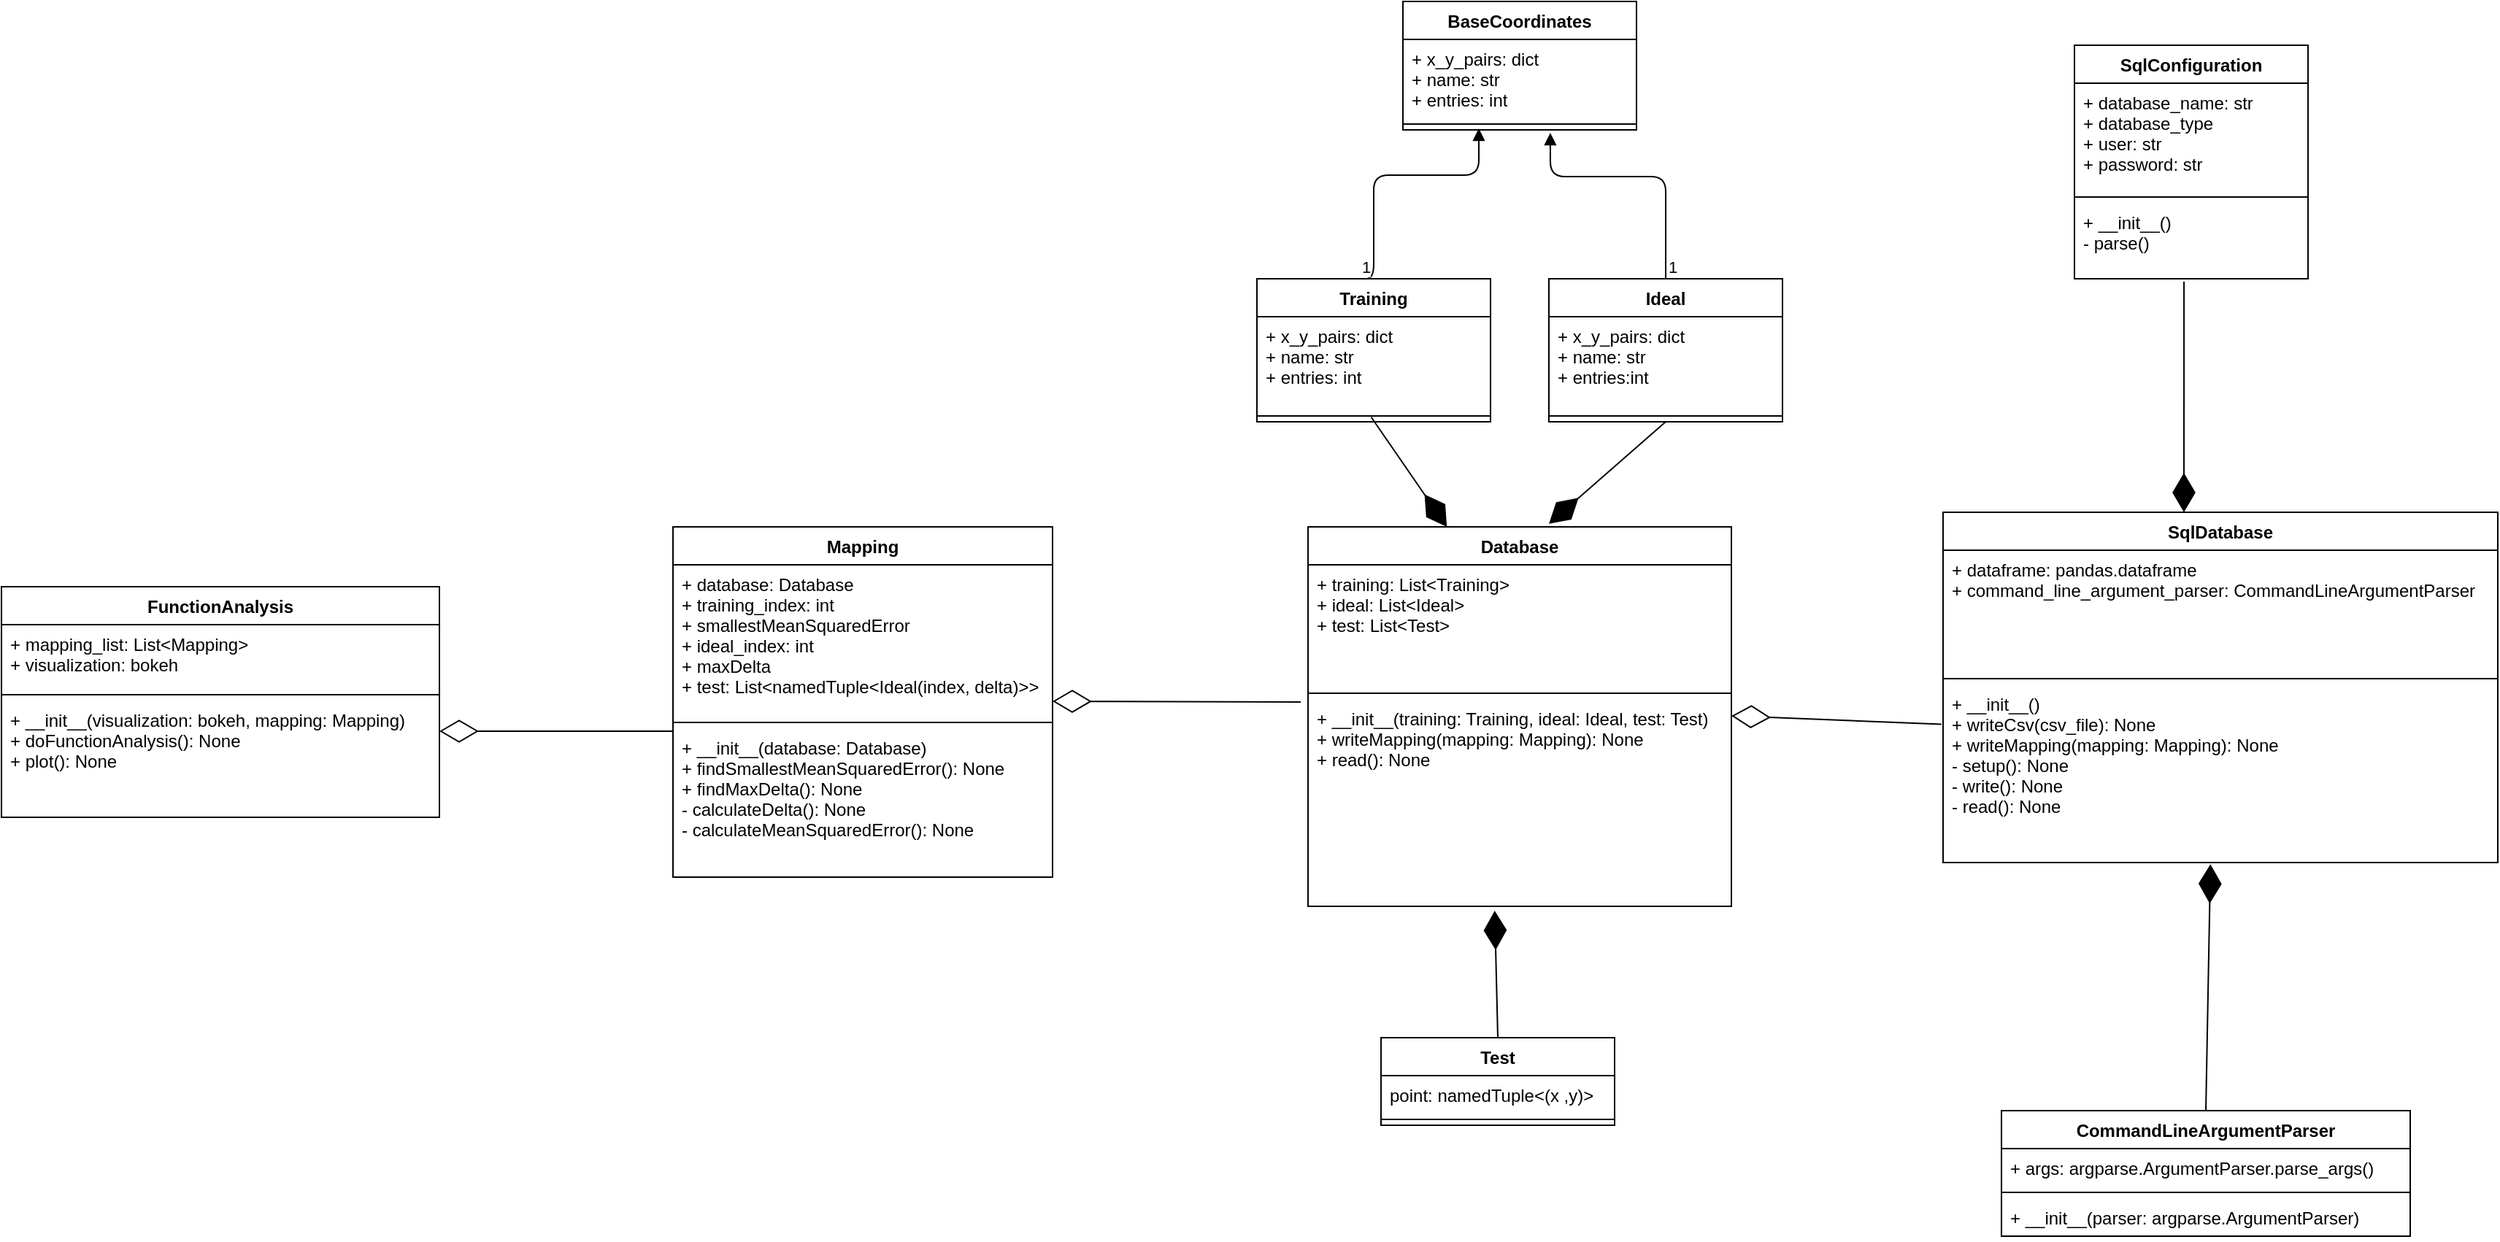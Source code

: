 <mxfile>
    <diagram id="WgBWYfMRB0fb9FVuISgu" name="Page-1">
        <mxGraphModel dx="2481" dy="2474" grid="1" gridSize="10" guides="1" tooltips="1" connect="1" arrows="1" fold="1" page="1" pageScale="1" pageWidth="850" pageHeight="1100" math="0" shadow="0">
            <root>
                <mxCell id="0"/>
                <mxCell id="1" parent="0"/>
                <mxCell id="2" value="SqlDatabase" style="swimlane;fontStyle=1;align=center;verticalAlign=top;childLayout=stackLayout;horizontal=1;startSize=26;horizontalStack=0;resizeParent=1;resizeParentMax=0;resizeLast=0;collapsible=1;marginBottom=0;" vertex="1" parent="1">
                    <mxGeometry x="550" y="180" width="380" height="240" as="geometry"/>
                </mxCell>
                <mxCell id="3" value="+ dataframe: pandas.dataframe&#10;+ command_line_argument_parser: CommandLineArgumentParser" style="text;strokeColor=none;fillColor=none;align=left;verticalAlign=top;spacingLeft=4;spacingRight=4;overflow=hidden;rotatable=0;points=[[0,0.5],[1,0.5]];portConstraint=eastwest;" vertex="1" parent="2">
                    <mxGeometry y="26" width="380" height="84" as="geometry"/>
                </mxCell>
                <mxCell id="4" value="" style="line;strokeWidth=1;fillColor=none;align=left;verticalAlign=middle;spacingTop=-1;spacingLeft=3;spacingRight=3;rotatable=0;labelPosition=right;points=[];portConstraint=eastwest;strokeColor=inherit;" vertex="1" parent="2">
                    <mxGeometry y="110" width="380" height="8" as="geometry"/>
                </mxCell>
                <mxCell id="5" value="+ __init__()&#10;+ writeCsv(csv_file): None&#10;+ writeMapping(mapping: Mapping): None&#10;- setup(): None&#10;- write(): None&#10;- read(): None " style="text;strokeColor=none;fillColor=none;align=left;verticalAlign=top;spacingLeft=4;spacingRight=4;overflow=hidden;rotatable=0;points=[[0,0.5],[1,0.5]];portConstraint=eastwest;" vertex="1" parent="2">
                    <mxGeometry y="118" width="380" height="122" as="geometry"/>
                </mxCell>
                <mxCell id="6" value="Database" style="swimlane;fontStyle=1;align=center;verticalAlign=top;childLayout=stackLayout;horizontal=1;startSize=26;horizontalStack=0;resizeParent=1;resizeParentMax=0;resizeLast=0;collapsible=1;marginBottom=0;" vertex="1" parent="1">
                    <mxGeometry x="115" y="190" width="290" height="260" as="geometry"/>
                </mxCell>
                <mxCell id="7" value="+ training: List&lt;Training&gt;&#10;+ ideal: List&lt;Ideal&gt;&#10;+ test: List&lt;Test&gt;" style="text;strokeColor=none;fillColor=none;align=left;verticalAlign=top;spacingLeft=4;spacingRight=4;overflow=hidden;rotatable=0;points=[[0,0.5],[1,0.5]];portConstraint=eastwest;" vertex="1" parent="6">
                    <mxGeometry y="26" width="290" height="84" as="geometry"/>
                </mxCell>
                <mxCell id="8" value="" style="line;strokeWidth=1;fillColor=none;align=left;verticalAlign=middle;spacingTop=-1;spacingLeft=3;spacingRight=3;rotatable=0;labelPosition=right;points=[];portConstraint=eastwest;strokeColor=inherit;" vertex="1" parent="6">
                    <mxGeometry y="110" width="290" height="8" as="geometry"/>
                </mxCell>
                <mxCell id="9" value="+ __init__(training: Training, ideal: Ideal, test: Test)&#10;+ writeMapping(mapping: Mapping): None&#10;+ read(): None" style="text;strokeColor=none;fillColor=none;align=left;verticalAlign=top;spacingLeft=4;spacingRight=4;overflow=hidden;rotatable=0;points=[[0,0.5],[1,0.5]];portConstraint=eastwest;" vertex="1" parent="6">
                    <mxGeometry y="118" width="290" height="142" as="geometry"/>
                </mxCell>
                <mxCell id="12" value="CommandLineArgumentParser" style="swimlane;fontStyle=1;align=center;verticalAlign=top;childLayout=stackLayout;horizontal=1;startSize=26;horizontalStack=0;resizeParent=1;resizeParentMax=0;resizeLast=0;collapsible=1;marginBottom=0;" vertex="1" parent="1">
                    <mxGeometry x="590" y="590" width="280" height="86" as="geometry"/>
                </mxCell>
                <mxCell id="13" value="+ args: argparse.ArgumentParser.parse_args()" style="text;strokeColor=none;fillColor=none;align=left;verticalAlign=top;spacingLeft=4;spacingRight=4;overflow=hidden;rotatable=0;points=[[0,0.5],[1,0.5]];portConstraint=eastwest;" vertex="1" parent="12">
                    <mxGeometry y="26" width="280" height="26" as="geometry"/>
                </mxCell>
                <mxCell id="14" value="" style="line;strokeWidth=1;fillColor=none;align=left;verticalAlign=middle;spacingTop=-1;spacingLeft=3;spacingRight=3;rotatable=0;labelPosition=right;points=[];portConstraint=eastwest;strokeColor=inherit;" vertex="1" parent="12">
                    <mxGeometry y="52" width="280" height="8" as="geometry"/>
                </mxCell>
                <mxCell id="15" value="+ __init__(parser: argparse.ArgumentParser)" style="text;strokeColor=none;fillColor=none;align=left;verticalAlign=top;spacingLeft=4;spacingRight=4;overflow=hidden;rotatable=0;points=[[0,0.5],[1,0.5]];portConstraint=eastwest;" vertex="1" parent="12">
                    <mxGeometry y="60" width="280" height="26" as="geometry"/>
                </mxCell>
                <mxCell id="16" value="Mapping" style="swimlane;fontStyle=1;align=center;verticalAlign=top;childLayout=stackLayout;horizontal=1;startSize=26;horizontalStack=0;resizeParent=1;resizeParentMax=0;resizeLast=0;collapsible=1;marginBottom=0;" vertex="1" parent="1">
                    <mxGeometry x="-320" y="190" width="260" height="240" as="geometry"/>
                </mxCell>
                <mxCell id="17" value="+ database: Database&#10;+ training_index: int&#10;+ smallestMeanSquaredError&#10;+ ideal_index: int&#10;+ maxDelta&#10;+ test: List&lt;namedTuple&lt;Ideal(index, delta)&gt;&gt;" style="text;strokeColor=none;fillColor=none;align=left;verticalAlign=top;spacingLeft=4;spacingRight=4;overflow=hidden;rotatable=0;points=[[0,0.5],[1,0.5]];portConstraint=eastwest;" vertex="1" parent="16">
                    <mxGeometry y="26" width="260" height="104" as="geometry"/>
                </mxCell>
                <mxCell id="18" value="" style="line;strokeWidth=1;fillColor=none;align=left;verticalAlign=middle;spacingTop=-1;spacingLeft=3;spacingRight=3;rotatable=0;labelPosition=right;points=[];portConstraint=eastwest;strokeColor=inherit;" vertex="1" parent="16">
                    <mxGeometry y="130" width="260" height="8" as="geometry"/>
                </mxCell>
                <mxCell id="19" value="+ __init__(database: Database)&#10;+ findSmallestMeanSquaredError(): None&#10;+ findMaxDelta(): None&#10;- calculateDelta(): None&#10;- calculateMeanSquaredError(): None" style="text;strokeColor=none;fillColor=none;align=left;verticalAlign=top;spacingLeft=4;spacingRight=4;overflow=hidden;rotatable=0;points=[[0,0.5],[1,0.5]];portConstraint=eastwest;" vertex="1" parent="16">
                    <mxGeometry y="138" width="260" height="102" as="geometry"/>
                </mxCell>
                <mxCell id="20" value="FunctionAnalysis" style="swimlane;fontStyle=1;align=center;verticalAlign=top;childLayout=stackLayout;horizontal=1;startSize=26;horizontalStack=0;resizeParent=1;resizeParentMax=0;resizeLast=0;collapsible=1;marginBottom=0;" vertex="1" parent="1">
                    <mxGeometry x="-780" y="231" width="300" height="158" as="geometry"/>
                </mxCell>
                <mxCell id="21" value="+ mapping_list: List&lt;Mapping&gt;&#10;+ visualization: bokeh" style="text;strokeColor=none;fillColor=none;align=left;verticalAlign=top;spacingLeft=4;spacingRight=4;overflow=hidden;rotatable=0;points=[[0,0.5],[1,0.5]];portConstraint=eastwest;" vertex="1" parent="20">
                    <mxGeometry y="26" width="300" height="44" as="geometry"/>
                </mxCell>
                <mxCell id="22" value="" style="line;strokeWidth=1;fillColor=none;align=left;verticalAlign=middle;spacingTop=-1;spacingLeft=3;spacingRight=3;rotatable=0;labelPosition=right;points=[];portConstraint=eastwest;strokeColor=inherit;" vertex="1" parent="20">
                    <mxGeometry y="70" width="300" height="8" as="geometry"/>
                </mxCell>
                <mxCell id="23" value="+ __init__(visualization: bokeh, mapping: Mapping)&#10;+ doFunctionAnalysis(): None&#10;+ plot(): None" style="text;strokeColor=none;fillColor=none;align=left;verticalAlign=top;spacingLeft=4;spacingRight=4;overflow=hidden;rotatable=0;points=[[0,0.5],[1,0.5]];portConstraint=eastwest;" vertex="1" parent="20">
                    <mxGeometry y="78" width="300" height="80" as="geometry"/>
                </mxCell>
                <mxCell id="24" value="Training" style="swimlane;fontStyle=1;align=center;verticalAlign=top;childLayout=stackLayout;horizontal=1;startSize=26;horizontalStack=0;resizeParent=1;resizeParentMax=0;resizeLast=0;collapsible=1;marginBottom=0;" vertex="1" parent="1">
                    <mxGeometry x="80" y="20" width="160" height="98" as="geometry"/>
                </mxCell>
                <mxCell id="47" value="" style="endArrow=block;endFill=1;html=1;edgeStyle=orthogonalEdgeStyle;align=left;verticalAlign=top;entryX=0.325;entryY=1.115;entryDx=0;entryDy=0;entryPerimeter=0;" edge="1" parent="24">
                    <mxGeometry x="-1" relative="1" as="geometry">
                        <mxPoint x="70" as="sourcePoint"/>
                        <mxPoint x="152" y="-103.01" as="targetPoint"/>
                        <Array as="points">
                            <mxPoint x="80"/>
                            <mxPoint x="80" y="-71"/>
                        </Array>
                    </mxGeometry>
                </mxCell>
                <mxCell id="48" value="1" style="edgeLabel;resizable=0;html=1;align=left;verticalAlign=bottom;" connectable="0" vertex="1" parent="47">
                    <mxGeometry x="-1" relative="1" as="geometry"/>
                </mxCell>
                <mxCell id="25" value="+ x_y_pairs: dict&#10;+ name: str&#10;+ entries: int" style="text;strokeColor=none;fillColor=none;align=left;verticalAlign=top;spacingLeft=4;spacingRight=4;overflow=hidden;rotatable=0;points=[[0,0.5],[1,0.5]];portConstraint=eastwest;" vertex="1" parent="24">
                    <mxGeometry y="26" width="160" height="64" as="geometry"/>
                </mxCell>
                <mxCell id="26" value="" style="line;strokeWidth=1;fillColor=none;align=left;verticalAlign=middle;spacingTop=-1;spacingLeft=3;spacingRight=3;rotatable=0;labelPosition=right;points=[];portConstraint=eastwest;strokeColor=inherit;" vertex="1" parent="24">
                    <mxGeometry y="90" width="160" height="8" as="geometry"/>
                </mxCell>
                <mxCell id="28" value="Ideal" style="swimlane;fontStyle=1;align=center;verticalAlign=top;childLayout=stackLayout;horizontal=1;startSize=26;horizontalStack=0;resizeParent=1;resizeParentMax=0;resizeLast=0;collapsible=1;marginBottom=0;" vertex="1" parent="1">
                    <mxGeometry x="280" y="20" width="160" height="98" as="geometry"/>
                </mxCell>
                <mxCell id="29" value="+ x_y_pairs: dict&#10;+ name: str&#10;+ entries:int" style="text;strokeColor=none;fillColor=none;align=left;verticalAlign=top;spacingLeft=4;spacingRight=4;overflow=hidden;rotatable=0;points=[[0,0.5],[1,0.5]];portConstraint=eastwest;" vertex="1" parent="28">
                    <mxGeometry y="26" width="160" height="64" as="geometry"/>
                </mxCell>
                <mxCell id="30" value="" style="line;strokeWidth=1;fillColor=none;align=left;verticalAlign=middle;spacingTop=-1;spacingLeft=3;spacingRight=3;rotatable=0;labelPosition=right;points=[];portConstraint=eastwest;strokeColor=inherit;" vertex="1" parent="28">
                    <mxGeometry y="90" width="160" height="8" as="geometry"/>
                </mxCell>
                <mxCell id="49" value="" style="endArrow=block;endFill=1;html=1;edgeStyle=orthogonalEdgeStyle;align=left;verticalAlign=top;entryX=0.631;entryY=1.231;entryDx=0;entryDy=0;entryPerimeter=0;" edge="1" parent="28">
                    <mxGeometry x="-1" relative="1" as="geometry">
                        <mxPoint x="80" as="sourcePoint"/>
                        <mxPoint x="0.96" y="-99.994" as="targetPoint"/>
                        <Array as="points">
                            <mxPoint x="80" y="-70"/>
                            <mxPoint x="1" y="-70"/>
                        </Array>
                    </mxGeometry>
                </mxCell>
                <mxCell id="50" value="1" style="edgeLabel;resizable=0;html=1;align=left;verticalAlign=bottom;" connectable="0" vertex="1" parent="49">
                    <mxGeometry x="-1" relative="1" as="geometry"/>
                </mxCell>
                <mxCell id="32" value="Test" style="swimlane;fontStyle=1;align=center;verticalAlign=top;childLayout=stackLayout;horizontal=1;startSize=26;horizontalStack=0;resizeParent=1;resizeParentMax=0;resizeLast=0;collapsible=1;marginBottom=0;" vertex="1" parent="1">
                    <mxGeometry x="165" y="540" width="160" height="60" as="geometry"/>
                </mxCell>
                <mxCell id="33" value="point: namedTuple&lt;(x ,y)&gt;" style="text;strokeColor=none;fillColor=none;align=left;verticalAlign=top;spacingLeft=4;spacingRight=4;overflow=hidden;rotatable=0;points=[[0,0.5],[1,0.5]];portConstraint=eastwest;" vertex="1" parent="32">
                    <mxGeometry y="26" width="160" height="26" as="geometry"/>
                </mxCell>
                <mxCell id="34" value="" style="line;strokeWidth=1;fillColor=none;align=left;verticalAlign=middle;spacingTop=-1;spacingLeft=3;spacingRight=3;rotatable=0;labelPosition=right;points=[];portConstraint=eastwest;strokeColor=inherit;" vertex="1" parent="32">
                    <mxGeometry y="52" width="160" height="8" as="geometry"/>
                </mxCell>
                <mxCell id="36" value="BaseCoordinates" style="swimlane;fontStyle=1;align=center;verticalAlign=top;childLayout=stackLayout;horizontal=1;startSize=26;horizontalStack=0;resizeParent=1;resizeParentMax=0;resizeLast=0;collapsible=1;marginBottom=0;" vertex="1" parent="1">
                    <mxGeometry x="180" y="-170" width="160" height="88" as="geometry"/>
                </mxCell>
                <mxCell id="37" value="+ x_y_pairs: dict&#10;+ name: str&#10;+ entries: int" style="text;strokeColor=none;fillColor=none;align=left;verticalAlign=top;spacingLeft=4;spacingRight=4;overflow=hidden;rotatable=0;points=[[0,0.5],[1,0.5]];portConstraint=eastwest;" vertex="1" parent="36">
                    <mxGeometry y="26" width="160" height="54" as="geometry"/>
                </mxCell>
                <mxCell id="38" value="" style="line;strokeWidth=1;fillColor=none;align=left;verticalAlign=middle;spacingTop=-1;spacingLeft=3;spacingRight=3;rotatable=0;labelPosition=right;points=[];portConstraint=eastwest;strokeColor=inherit;" vertex="1" parent="36">
                    <mxGeometry y="80" width="160" height="8" as="geometry"/>
                </mxCell>
                <mxCell id="40" value="SqlConfiguration" style="swimlane;fontStyle=1;align=center;verticalAlign=top;childLayout=stackLayout;horizontal=1;startSize=26;horizontalStack=0;resizeParent=1;resizeParentMax=0;resizeLast=0;collapsible=1;marginBottom=0;" vertex="1" parent="1">
                    <mxGeometry x="640" y="-140" width="160" height="160" as="geometry"/>
                </mxCell>
                <mxCell id="41" value="+ database_name: str&#10;+ database_type&#10;+ user: str&#10;+ password: str" style="text;strokeColor=none;fillColor=none;align=left;verticalAlign=top;spacingLeft=4;spacingRight=4;overflow=hidden;rotatable=0;points=[[0,0.5],[1,0.5]];portConstraint=eastwest;" vertex="1" parent="40">
                    <mxGeometry y="26" width="160" height="74" as="geometry"/>
                </mxCell>
                <mxCell id="42" value="" style="line;strokeWidth=1;fillColor=none;align=left;verticalAlign=middle;spacingTop=-1;spacingLeft=3;spacingRight=3;rotatable=0;labelPosition=right;points=[];portConstraint=eastwest;strokeColor=inherit;" vertex="1" parent="40">
                    <mxGeometry y="100" width="160" height="8" as="geometry"/>
                </mxCell>
                <mxCell id="43" value="+ __init__()&#10;- parse()" style="text;strokeColor=none;fillColor=none;align=left;verticalAlign=top;spacingLeft=4;spacingRight=4;overflow=hidden;rotatable=0;points=[[0,0.5],[1,0.5]];portConstraint=eastwest;" vertex="1" parent="40">
                    <mxGeometry y="108" width="160" height="52" as="geometry"/>
                </mxCell>
                <mxCell id="51" value="" style="endArrow=diamondThin;endFill=1;endSize=24;html=1;entryX=0.328;entryY=0;entryDx=0;entryDy=0;entryPerimeter=0;exitX=0.489;exitY=0.592;exitDx=0;exitDy=0;exitPerimeter=0;" edge="1" parent="1" source="26" target="6">
                    <mxGeometry width="160" relative="1" as="geometry">
                        <mxPoint x="155" y="160" as="sourcePoint"/>
                        <mxPoint x="220" y="180" as="targetPoint"/>
                    </mxGeometry>
                </mxCell>
                <mxCell id="52" value="" style="endArrow=diamondThin;endFill=1;endSize=24;html=1;entryX=0.569;entryY=-0.008;entryDx=0;entryDy=0;entryPerimeter=0;exitX=0.5;exitY=1;exitDx=0;exitDy=0;" edge="1" parent="1" source="28" target="6">
                    <mxGeometry width="160" relative="1" as="geometry">
                        <mxPoint x="351.04" y="146.99" as="sourcePoint"/>
                        <mxPoint x="340" y="140" as="targetPoint"/>
                    </mxGeometry>
                </mxCell>
                <mxCell id="53" value="" style="endArrow=diamondThin;endFill=1;endSize=24;html=1;exitX=0.5;exitY=0;exitDx=0;exitDy=0;entryX=0.441;entryY=1.021;entryDx=0;entryDy=0;entryPerimeter=0;" edge="1" parent="1" source="32" target="9">
                    <mxGeometry width="160" relative="1" as="geometry">
                        <mxPoint x="80.0" y="489.0" as="sourcePoint"/>
                        <mxPoint x="135.08" y="570.01" as="targetPoint"/>
                    </mxGeometry>
                </mxCell>
                <mxCell id="55" value="" style="endArrow=diamondThin;endFill=0;endSize=24;html=1;exitX=0;exitY=0.02;exitDx=0;exitDy=0;exitPerimeter=0;" edge="1" parent="1" source="19">
                    <mxGeometry width="160" relative="1" as="geometry">
                        <mxPoint x="-390" y="330" as="sourcePoint"/>
                        <mxPoint x="-480" y="330" as="targetPoint"/>
                    </mxGeometry>
                </mxCell>
                <mxCell id="56" value="" style="endArrow=diamondThin;endFill=0;endSize=24;html=1;" edge="1" parent="1">
                    <mxGeometry width="160" relative="1" as="geometry">
                        <mxPoint x="110" y="310" as="sourcePoint"/>
                        <mxPoint x="-60" y="309.5" as="targetPoint"/>
                    </mxGeometry>
                </mxCell>
                <mxCell id="57" value="" style="endArrow=diamondThin;endFill=1;endSize=24;html=1;exitX=0.469;exitY=1.038;exitDx=0;exitDy=0;exitPerimeter=0;" edge="1" parent="1" source="43">
                    <mxGeometry width="160" relative="1" as="geometry">
                        <mxPoint x="785.51" y="72.07" as="sourcePoint"/>
                        <mxPoint x="715" y="180" as="targetPoint"/>
                    </mxGeometry>
                </mxCell>
                <mxCell id="58" value="" style="endArrow=diamondThin;endFill=1;endSize=24;html=1;entryX=0.482;entryY=1.009;entryDx=0;entryDy=0;entryPerimeter=0;exitX=0.5;exitY=0;exitDx=0;exitDy=0;" edge="1" parent="1" source="12" target="5">
                    <mxGeometry width="160" relative="1" as="geometry">
                        <mxPoint x="700.56" y="469.998" as="sourcePoint"/>
                        <mxPoint x="700.0" y="584.01" as="targetPoint"/>
                    </mxGeometry>
                </mxCell>
                <mxCell id="60" value="" style="endArrow=diamondThin;endFill=0;endSize=24;html=1;exitX=-0.003;exitY=0.223;exitDx=0;exitDy=0;exitPerimeter=0;" edge="1" parent="1" source="5">
                    <mxGeometry width="160" relative="1" as="geometry">
                        <mxPoint x="520" y="320" as="sourcePoint"/>
                        <mxPoint x="405" y="319.5" as="targetPoint"/>
                    </mxGeometry>
                </mxCell>
            </root>
        </mxGraphModel>
    </diagram>
</mxfile>